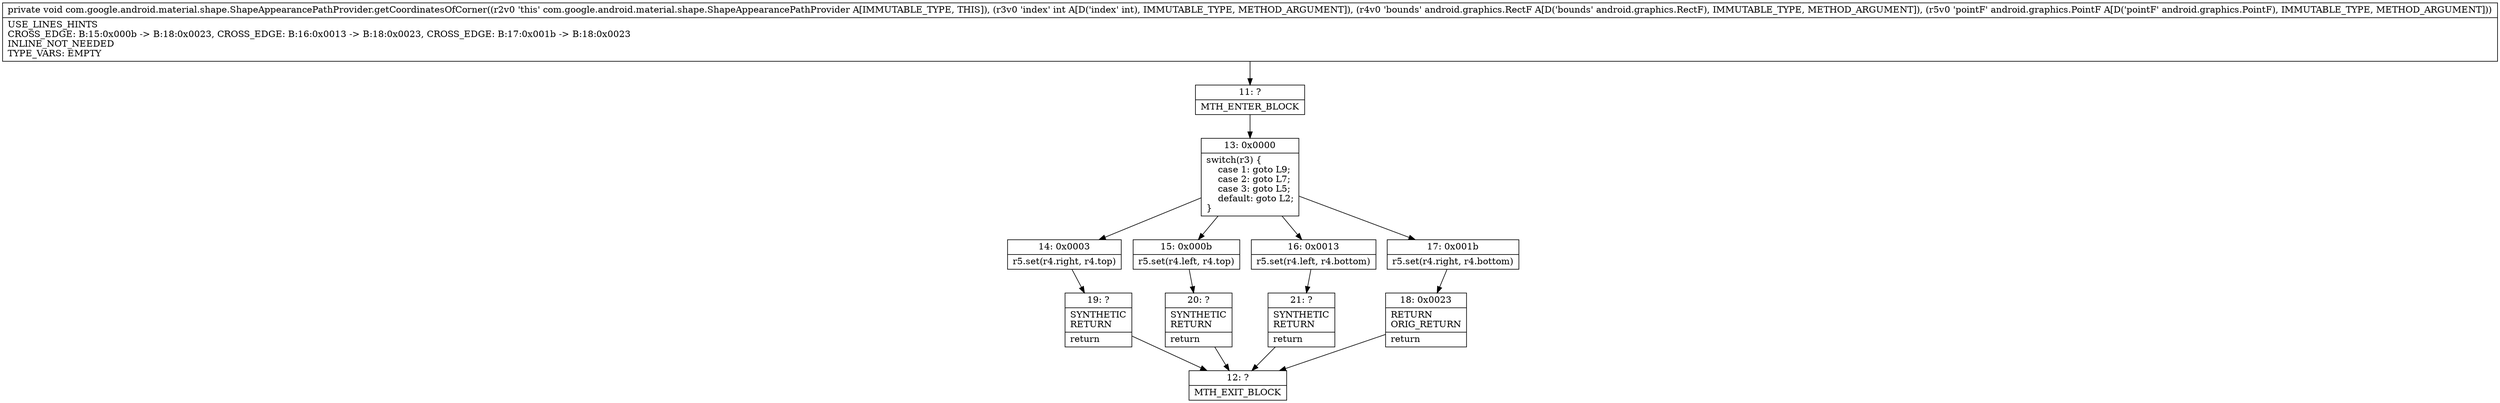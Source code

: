 digraph "CFG forcom.google.android.material.shape.ShapeAppearancePathProvider.getCoordinatesOfCorner(ILandroid\/graphics\/RectF;Landroid\/graphics\/PointF;)V" {
Node_11 [shape=record,label="{11\:\ ?|MTH_ENTER_BLOCK\l}"];
Node_13 [shape=record,label="{13\:\ 0x0000|switch(r3) \{\l    case 1: goto L9;\l    case 2: goto L7;\l    case 3: goto L5;\l    default: goto L2;\l\}\l}"];
Node_14 [shape=record,label="{14\:\ 0x0003|r5.set(r4.right, r4.top)\l}"];
Node_19 [shape=record,label="{19\:\ ?|SYNTHETIC\lRETURN\l|return\l}"];
Node_12 [shape=record,label="{12\:\ ?|MTH_EXIT_BLOCK\l}"];
Node_15 [shape=record,label="{15\:\ 0x000b|r5.set(r4.left, r4.top)\l}"];
Node_20 [shape=record,label="{20\:\ ?|SYNTHETIC\lRETURN\l|return\l}"];
Node_16 [shape=record,label="{16\:\ 0x0013|r5.set(r4.left, r4.bottom)\l}"];
Node_21 [shape=record,label="{21\:\ ?|SYNTHETIC\lRETURN\l|return\l}"];
Node_17 [shape=record,label="{17\:\ 0x001b|r5.set(r4.right, r4.bottom)\l}"];
Node_18 [shape=record,label="{18\:\ 0x0023|RETURN\lORIG_RETURN\l|return\l}"];
MethodNode[shape=record,label="{private void com.google.android.material.shape.ShapeAppearancePathProvider.getCoordinatesOfCorner((r2v0 'this' com.google.android.material.shape.ShapeAppearancePathProvider A[IMMUTABLE_TYPE, THIS]), (r3v0 'index' int A[D('index' int), IMMUTABLE_TYPE, METHOD_ARGUMENT]), (r4v0 'bounds' android.graphics.RectF A[D('bounds' android.graphics.RectF), IMMUTABLE_TYPE, METHOD_ARGUMENT]), (r5v0 'pointF' android.graphics.PointF A[D('pointF' android.graphics.PointF), IMMUTABLE_TYPE, METHOD_ARGUMENT]))  | USE_LINES_HINTS\lCROSS_EDGE: B:15:0x000b \-\> B:18:0x0023, CROSS_EDGE: B:16:0x0013 \-\> B:18:0x0023, CROSS_EDGE: B:17:0x001b \-\> B:18:0x0023\lINLINE_NOT_NEEDED\lTYPE_VARS: EMPTY\l}"];
MethodNode -> Node_11;Node_11 -> Node_13;
Node_13 -> Node_14;
Node_13 -> Node_15;
Node_13 -> Node_16;
Node_13 -> Node_17;
Node_14 -> Node_19;
Node_19 -> Node_12;
Node_15 -> Node_20;
Node_20 -> Node_12;
Node_16 -> Node_21;
Node_21 -> Node_12;
Node_17 -> Node_18;
Node_18 -> Node_12;
}

